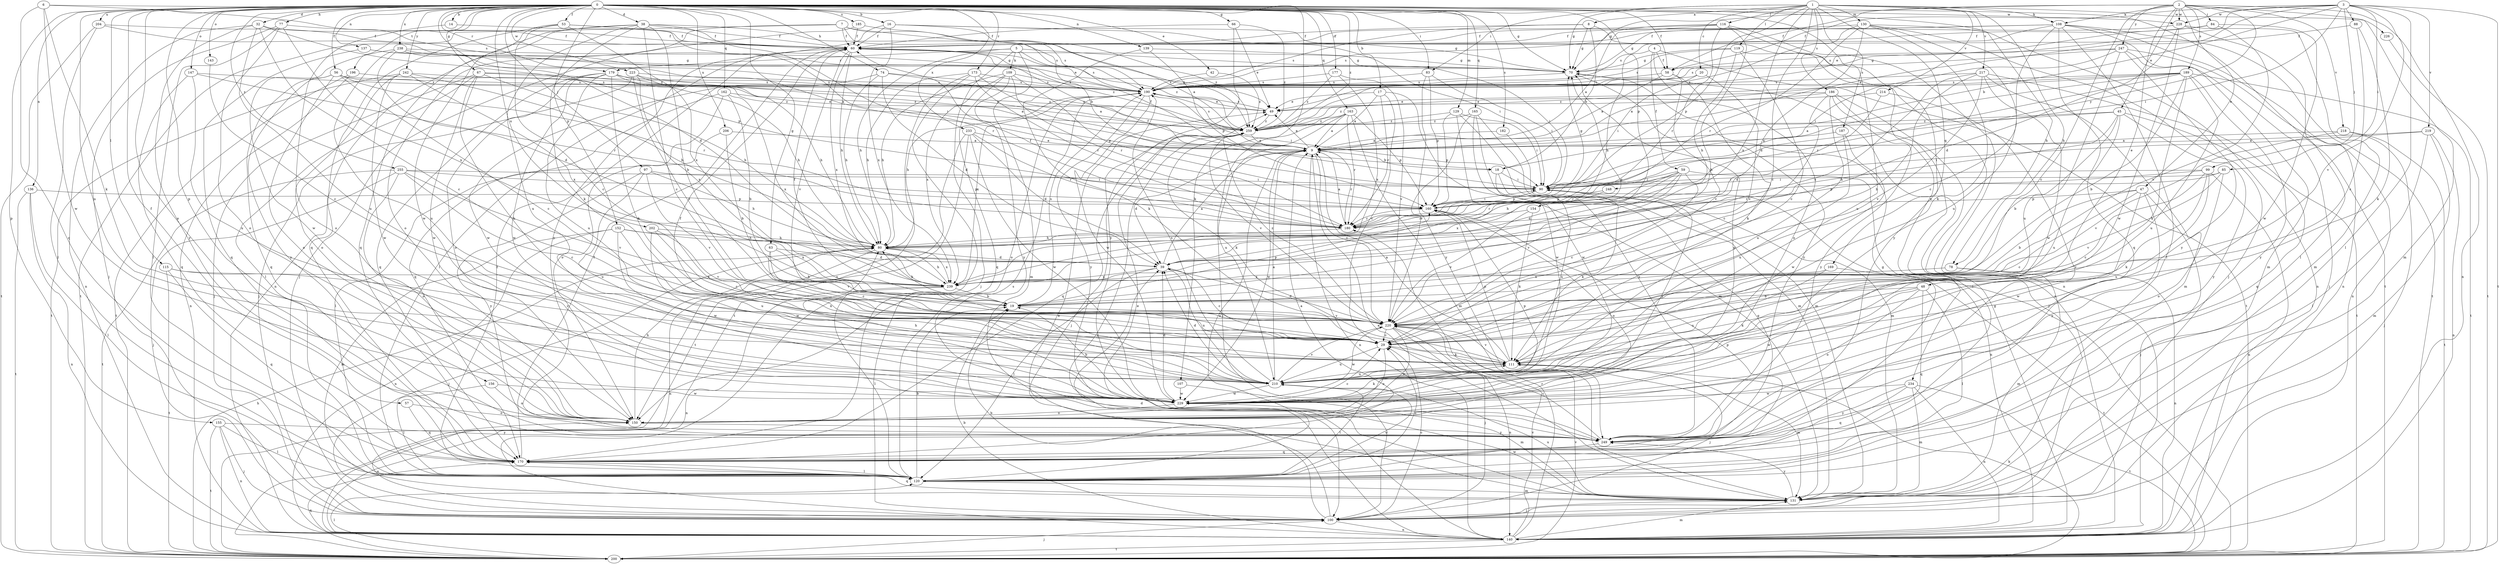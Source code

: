 strict digraph  {
0;
1;
2;
3;
4;
5;
6;
7;
8;
9;
14;
16;
17;
18;
19;
20;
29;
32;
38;
39;
42;
45;
47;
48;
49;
53;
56;
57;
58;
59;
60;
63;
66;
67;
70;
74;
77;
78;
80;
83;
84;
85;
88;
90;
97;
99;
100;
107;
108;
109;
111;
115;
116;
119;
120;
129;
130;
131;
136;
137;
139;
140;
143;
147;
150;
152;
154;
155;
156;
160;
162;
163;
165;
169;
170;
173;
177;
179;
180;
182;
185;
186;
187;
189;
190;
196;
200;
202;
204;
206;
210;
214;
217;
218;
219;
220;
223;
226;
228;
229;
233;
234;
238;
239;
242;
247;
248;
249;
255;
259;
0 -> 14  [label=b];
0 -> 16  [label=b];
0 -> 17  [label=b];
0 -> 32  [label=d];
0 -> 38  [label=d];
0 -> 39  [label=d];
0 -> 42  [label=e];
0 -> 53  [label=f];
0 -> 56  [label=f];
0 -> 57  [label=f];
0 -> 58  [label=f];
0 -> 63  [label=g];
0 -> 66  [label=g];
0 -> 67  [label=g];
0 -> 70  [label=g];
0 -> 74  [label=h];
0 -> 77  [label=h];
0 -> 78  [label=h];
0 -> 83  [label=i];
0 -> 97  [label=j];
0 -> 107  [label=k];
0 -> 115  [label=l];
0 -> 129  [label=m];
0 -> 136  [label=n];
0 -> 137  [label=n];
0 -> 139  [label=n];
0 -> 143  [label=o];
0 -> 147  [label=o];
0 -> 150  [label=o];
0 -> 152  [label=p];
0 -> 154  [label=p];
0 -> 155  [label=p];
0 -> 156  [label=p];
0 -> 162  [label=q];
0 -> 163  [label=q];
0 -> 165  [label=q];
0 -> 173  [label=r];
0 -> 177  [label=r];
0 -> 179  [label=r];
0 -> 182  [label=s];
0 -> 185  [label=s];
0 -> 196  [label=t];
0 -> 200  [label=t];
0 -> 202  [label=u];
0 -> 204  [label=u];
0 -> 206  [label=u];
0 -> 210  [label=u];
0 -> 223  [label=w];
0 -> 233  [label=x];
0 -> 234  [label=x];
0 -> 238  [label=x];
0 -> 242  [label=y];
0 -> 255  [label=z];
0 -> 259  [label=z];
1 -> 8  [label=a];
1 -> 20  [label=c];
1 -> 29  [label=c];
1 -> 70  [label=g];
1 -> 78  [label=h];
1 -> 83  [label=i];
1 -> 108  [label=k];
1 -> 116  [label=l];
1 -> 119  [label=l];
1 -> 130  [label=m];
1 -> 160  [label=p];
1 -> 169  [label=q];
1 -> 186  [label=s];
1 -> 187  [label=s];
1 -> 214  [label=v];
1 -> 217  [label=v];
1 -> 226  [label=w];
1 -> 239  [label=x];
2 -> 29  [label=c];
2 -> 45  [label=e];
2 -> 47  [label=e];
2 -> 48  [label=e];
2 -> 58  [label=f];
2 -> 70  [label=g];
2 -> 84  [label=i];
2 -> 108  [label=k];
2 -> 131  [label=m];
2 -> 140  [label=n];
2 -> 189  [label=s];
2 -> 218  [label=v];
2 -> 228  [label=w];
2 -> 247  [label=y];
2 -> 248  [label=y];
3 -> 9  [label=a];
3 -> 18  [label=b];
3 -> 49  [label=e];
3 -> 58  [label=f];
3 -> 85  [label=i];
3 -> 88  [label=i];
3 -> 90  [label=i];
3 -> 99  [label=j];
3 -> 120  [label=l];
3 -> 200  [label=t];
3 -> 219  [label=v];
3 -> 220  [label=v];
3 -> 228  [label=w];
4 -> 58  [label=f];
4 -> 59  [label=f];
4 -> 80  [label=h];
4 -> 150  [label=o];
4 -> 200  [label=t];
5 -> 80  [label=h];
5 -> 90  [label=i];
5 -> 100  [label=j];
5 -> 109  [label=k];
5 -> 131  [label=m];
5 -> 179  [label=r];
5 -> 190  [label=s];
6 -> 111  [label=k];
6 -> 170  [label=q];
6 -> 190  [label=s];
6 -> 228  [label=w];
6 -> 229  [label=w];
7 -> 18  [label=b];
7 -> 60  [label=f];
7 -> 150  [label=o];
7 -> 190  [label=s];
7 -> 200  [label=t];
7 -> 259  [label=z];
8 -> 18  [label=b];
8 -> 60  [label=f];
8 -> 70  [label=g];
8 -> 190  [label=s];
8 -> 249  [label=y];
9 -> 18  [label=b];
9 -> 39  [label=d];
9 -> 49  [label=e];
9 -> 60  [label=f];
9 -> 140  [label=n];
9 -> 180  [label=r];
9 -> 220  [label=v];
9 -> 229  [label=w];
14 -> 60  [label=f];
14 -> 150  [label=o];
16 -> 60  [label=f];
16 -> 70  [label=g];
16 -> 90  [label=i];
16 -> 239  [label=x];
16 -> 249  [label=y];
16 -> 259  [label=z];
17 -> 9  [label=a];
17 -> 29  [label=c];
17 -> 49  [label=e];
17 -> 131  [label=m];
17 -> 180  [label=r];
18 -> 90  [label=i];
18 -> 170  [label=q];
18 -> 210  [label=u];
19 -> 60  [label=f];
19 -> 80  [label=h];
19 -> 160  [label=p];
19 -> 190  [label=s];
19 -> 220  [label=v];
20 -> 90  [label=i];
20 -> 190  [label=s];
20 -> 220  [label=v];
29 -> 111  [label=k];
29 -> 150  [label=o];
29 -> 210  [label=u];
32 -> 29  [label=c];
32 -> 60  [label=f];
32 -> 140  [label=n];
32 -> 160  [label=p];
32 -> 210  [label=u];
32 -> 249  [label=y];
38 -> 19  [label=b];
38 -> 29  [label=c];
38 -> 60  [label=f];
38 -> 111  [label=k];
38 -> 140  [label=n];
38 -> 170  [label=q];
38 -> 180  [label=r];
38 -> 190  [label=s];
38 -> 210  [label=u];
39 -> 9  [label=a];
39 -> 29  [label=c];
39 -> 120  [label=l];
39 -> 210  [label=u];
39 -> 239  [label=x];
42 -> 190  [label=s];
42 -> 259  [label=z];
45 -> 9  [label=a];
45 -> 19  [label=b];
45 -> 80  [label=h];
45 -> 170  [label=q];
45 -> 210  [label=u];
45 -> 249  [label=y];
45 -> 259  [label=z];
47 -> 19  [label=b];
47 -> 29  [label=c];
47 -> 100  [label=j];
47 -> 160  [label=p];
47 -> 229  [label=w];
47 -> 249  [label=y];
48 -> 19  [label=b];
48 -> 111  [label=k];
48 -> 120  [label=l];
48 -> 150  [label=o];
48 -> 170  [label=q];
48 -> 229  [label=w];
49 -> 190  [label=s];
49 -> 259  [label=z];
53 -> 29  [label=c];
53 -> 60  [label=f];
53 -> 90  [label=i];
53 -> 170  [label=q];
53 -> 229  [label=w];
53 -> 239  [label=x];
56 -> 29  [label=c];
56 -> 150  [label=o];
56 -> 170  [label=q];
56 -> 180  [label=r];
56 -> 190  [label=s];
56 -> 249  [label=y];
56 -> 259  [label=z];
57 -> 150  [label=o];
57 -> 170  [label=q];
58 -> 9  [label=a];
58 -> 111  [label=k];
58 -> 190  [label=s];
58 -> 220  [label=v];
59 -> 29  [label=c];
59 -> 39  [label=d];
59 -> 80  [label=h];
59 -> 90  [label=i];
59 -> 140  [label=n];
59 -> 180  [label=r];
59 -> 220  [label=v];
59 -> 239  [label=x];
60 -> 70  [label=g];
60 -> 80  [label=h];
60 -> 120  [label=l];
60 -> 220  [label=v];
60 -> 239  [label=x];
60 -> 259  [label=z];
63 -> 19  [label=b];
63 -> 29  [label=c];
63 -> 39  [label=d];
63 -> 220  [label=v];
66 -> 49  [label=e];
66 -> 60  [label=f];
66 -> 249  [label=y];
66 -> 259  [label=z];
67 -> 80  [label=h];
67 -> 100  [label=j];
67 -> 111  [label=k];
67 -> 120  [label=l];
67 -> 190  [label=s];
67 -> 229  [label=w];
67 -> 259  [label=z];
70 -> 190  [label=s];
70 -> 249  [label=y];
74 -> 39  [label=d];
74 -> 80  [label=h];
74 -> 190  [label=s];
74 -> 229  [label=w];
74 -> 259  [label=z];
77 -> 60  [label=f];
77 -> 100  [label=j];
77 -> 120  [label=l];
77 -> 150  [label=o];
77 -> 239  [label=x];
78 -> 131  [label=m];
78 -> 140  [label=n];
78 -> 239  [label=x];
80 -> 39  [label=d];
80 -> 100  [label=j];
80 -> 140  [label=n];
80 -> 239  [label=x];
83 -> 90  [label=i];
83 -> 160  [label=p];
83 -> 190  [label=s];
83 -> 249  [label=y];
84 -> 60  [label=f];
84 -> 190  [label=s];
84 -> 220  [label=v];
84 -> 229  [label=w];
85 -> 90  [label=i];
85 -> 150  [label=o];
85 -> 180  [label=r];
85 -> 220  [label=v];
88 -> 29  [label=c];
88 -> 60  [label=f];
88 -> 111  [label=k];
90 -> 60  [label=f];
90 -> 70  [label=g];
90 -> 111  [label=k];
90 -> 160  [label=p];
97 -> 80  [label=h];
97 -> 90  [label=i];
97 -> 210  [label=u];
97 -> 220  [label=v];
97 -> 249  [label=y];
99 -> 29  [label=c];
99 -> 90  [label=i];
99 -> 111  [label=k];
99 -> 140  [label=n];
99 -> 160  [label=p];
99 -> 210  [label=u];
100 -> 19  [label=b];
100 -> 29  [label=c];
100 -> 49  [label=e];
100 -> 140  [label=n];
100 -> 150  [label=o];
107 -> 131  [label=m];
107 -> 229  [label=w];
108 -> 29  [label=c];
108 -> 60  [label=f];
108 -> 70  [label=g];
108 -> 120  [label=l];
108 -> 131  [label=m];
108 -> 140  [label=n];
108 -> 170  [label=q];
108 -> 190  [label=s];
108 -> 200  [label=t];
109 -> 80  [label=h];
109 -> 160  [label=p];
109 -> 170  [label=q];
109 -> 180  [label=r];
109 -> 190  [label=s];
109 -> 239  [label=x];
109 -> 249  [label=y];
111 -> 9  [label=a];
111 -> 100  [label=j];
111 -> 131  [label=m];
111 -> 160  [label=p];
111 -> 210  [label=u];
111 -> 220  [label=v];
115 -> 29  [label=c];
115 -> 170  [label=q];
115 -> 200  [label=t];
115 -> 239  [label=x];
116 -> 9  [label=a];
116 -> 19  [label=b];
116 -> 60  [label=f];
116 -> 140  [label=n];
116 -> 180  [label=r];
116 -> 190  [label=s];
116 -> 210  [label=u];
119 -> 29  [label=c];
119 -> 70  [label=g];
119 -> 80  [label=h];
119 -> 140  [label=n];
119 -> 190  [label=s];
120 -> 9  [label=a];
120 -> 19  [label=b];
120 -> 29  [label=c];
120 -> 60  [label=f];
120 -> 131  [label=m];
120 -> 160  [label=p];
120 -> 190  [label=s];
120 -> 210  [label=u];
129 -> 90  [label=i];
129 -> 131  [label=m];
129 -> 160  [label=p];
129 -> 229  [label=w];
129 -> 259  [label=z];
130 -> 39  [label=d];
130 -> 60  [label=f];
130 -> 100  [label=j];
130 -> 111  [label=k];
130 -> 140  [label=n];
130 -> 180  [label=r];
130 -> 210  [label=u];
130 -> 259  [label=z];
131 -> 9  [label=a];
131 -> 49  [label=e];
131 -> 100  [label=j];
131 -> 170  [label=q];
131 -> 210  [label=u];
131 -> 229  [label=w];
131 -> 249  [label=y];
136 -> 120  [label=l];
136 -> 140  [label=n];
136 -> 160  [label=p];
136 -> 200  [label=t];
137 -> 9  [label=a];
137 -> 70  [label=g];
137 -> 170  [label=q];
139 -> 70  [label=g];
139 -> 111  [label=k];
139 -> 160  [label=p];
140 -> 19  [label=b];
140 -> 39  [label=d];
140 -> 70  [label=g];
140 -> 131  [label=m];
140 -> 180  [label=r];
140 -> 200  [label=t];
140 -> 220  [label=v];
140 -> 259  [label=z];
143 -> 29  [label=c];
147 -> 170  [label=q];
147 -> 180  [label=r];
147 -> 190  [label=s];
147 -> 210  [label=u];
150 -> 29  [label=c];
150 -> 70  [label=g];
150 -> 80  [label=h];
150 -> 249  [label=y];
152 -> 80  [label=h];
152 -> 131  [label=m];
152 -> 140  [label=n];
152 -> 210  [label=u];
152 -> 229  [label=w];
152 -> 239  [label=x];
154 -> 111  [label=k];
154 -> 180  [label=r];
154 -> 220  [label=v];
155 -> 100  [label=j];
155 -> 120  [label=l];
155 -> 140  [label=n];
155 -> 200  [label=t];
155 -> 249  [label=y];
156 -> 120  [label=l];
156 -> 150  [label=o];
156 -> 229  [label=w];
160 -> 90  [label=i];
160 -> 150  [label=o];
160 -> 180  [label=r];
162 -> 19  [label=b];
162 -> 49  [label=e];
162 -> 150  [label=o];
162 -> 170  [label=q];
162 -> 239  [label=x];
163 -> 9  [label=a];
163 -> 100  [label=j];
163 -> 131  [label=m];
163 -> 160  [label=p];
163 -> 180  [label=r];
163 -> 210  [label=u];
163 -> 259  [label=z];
165 -> 131  [label=m];
165 -> 220  [label=v];
165 -> 229  [label=w];
165 -> 249  [label=y];
165 -> 259  [label=z];
169 -> 200  [label=t];
169 -> 210  [label=u];
169 -> 239  [label=x];
170 -> 9  [label=a];
170 -> 60  [label=f];
170 -> 70  [label=g];
170 -> 120  [label=l];
173 -> 9  [label=a];
173 -> 80  [label=h];
173 -> 140  [label=n];
173 -> 180  [label=r];
173 -> 190  [label=s];
173 -> 200  [label=t];
177 -> 190  [label=s];
177 -> 220  [label=v];
177 -> 239  [label=x];
177 -> 259  [label=z];
179 -> 80  [label=h];
179 -> 111  [label=k];
179 -> 150  [label=o];
179 -> 170  [label=q];
179 -> 190  [label=s];
179 -> 210  [label=u];
179 -> 229  [label=w];
179 -> 259  [label=z];
180 -> 9  [label=a];
180 -> 60  [label=f];
180 -> 80  [label=h];
182 -> 9  [label=a];
182 -> 131  [label=m];
185 -> 9  [label=a];
185 -> 60  [label=f];
185 -> 100  [label=j];
186 -> 29  [label=c];
186 -> 49  [label=e];
186 -> 100  [label=j];
186 -> 120  [label=l];
186 -> 210  [label=u];
186 -> 249  [label=y];
186 -> 259  [label=z];
187 -> 9  [label=a];
187 -> 210  [label=u];
187 -> 229  [label=w];
189 -> 9  [label=a];
189 -> 19  [label=b];
189 -> 90  [label=i];
189 -> 111  [label=k];
189 -> 180  [label=r];
189 -> 190  [label=s];
189 -> 200  [label=t];
189 -> 210  [label=u];
189 -> 249  [label=y];
189 -> 259  [label=z];
190 -> 49  [label=e];
190 -> 80  [label=h];
190 -> 90  [label=i];
190 -> 150  [label=o];
190 -> 229  [label=w];
190 -> 239  [label=x];
190 -> 249  [label=y];
196 -> 140  [label=n];
196 -> 190  [label=s];
196 -> 200  [label=t];
200 -> 80  [label=h];
200 -> 90  [label=i];
200 -> 100  [label=j];
200 -> 111  [label=k];
200 -> 120  [label=l];
200 -> 170  [label=q];
200 -> 220  [label=v];
202 -> 29  [label=c];
202 -> 80  [label=h];
202 -> 220  [label=v];
202 -> 229  [label=w];
204 -> 49  [label=e];
204 -> 60  [label=f];
204 -> 120  [label=l];
204 -> 200  [label=t];
206 -> 9  [label=a];
206 -> 19  [label=b];
206 -> 120  [label=l];
210 -> 9  [label=a];
210 -> 39  [label=d];
210 -> 60  [label=f];
210 -> 120  [label=l];
210 -> 190  [label=s];
210 -> 220  [label=v];
210 -> 229  [label=w];
214 -> 39  [label=d];
214 -> 49  [label=e];
214 -> 249  [label=y];
217 -> 19  [label=b];
217 -> 131  [label=m];
217 -> 190  [label=s];
217 -> 200  [label=t];
217 -> 220  [label=v];
217 -> 229  [label=w];
217 -> 239  [label=x];
218 -> 9  [label=a];
218 -> 100  [label=j];
218 -> 200  [label=t];
218 -> 220  [label=v];
219 -> 9  [label=a];
219 -> 90  [label=i];
219 -> 120  [label=l];
219 -> 131  [label=m];
219 -> 140  [label=n];
220 -> 29  [label=c];
220 -> 39  [label=d];
220 -> 100  [label=j];
220 -> 140  [label=n];
220 -> 150  [label=o];
220 -> 229  [label=w];
220 -> 259  [label=z];
223 -> 9  [label=a];
223 -> 80  [label=h];
223 -> 100  [label=j];
223 -> 190  [label=s];
223 -> 220  [label=v];
223 -> 239  [label=x];
226 -> 200  [label=t];
228 -> 39  [label=d];
228 -> 60  [label=f];
228 -> 120  [label=l];
228 -> 131  [label=m];
228 -> 229  [label=w];
229 -> 19  [label=b];
229 -> 39  [label=d];
229 -> 80  [label=h];
229 -> 90  [label=i];
229 -> 111  [label=k];
229 -> 150  [label=o];
229 -> 160  [label=p];
233 -> 9  [label=a];
233 -> 39  [label=d];
233 -> 150  [label=o];
233 -> 180  [label=r];
233 -> 200  [label=t];
233 -> 229  [label=w];
234 -> 131  [label=m];
234 -> 140  [label=n];
234 -> 170  [label=q];
234 -> 200  [label=t];
234 -> 229  [label=w];
234 -> 249  [label=y];
238 -> 9  [label=a];
238 -> 39  [label=d];
238 -> 70  [label=g];
238 -> 210  [label=u];
238 -> 229  [label=w];
238 -> 259  [label=z];
239 -> 19  [label=b];
239 -> 70  [label=g];
239 -> 80  [label=h];
239 -> 120  [label=l];
239 -> 140  [label=n];
242 -> 80  [label=h];
242 -> 150  [label=o];
242 -> 190  [label=s];
242 -> 200  [label=t];
242 -> 229  [label=w];
242 -> 239  [label=x];
247 -> 70  [label=g];
247 -> 90  [label=i];
247 -> 100  [label=j];
247 -> 140  [label=n];
247 -> 190  [label=s];
247 -> 210  [label=u];
247 -> 249  [label=y];
248 -> 160  [label=p];
248 -> 180  [label=r];
249 -> 29  [label=c];
249 -> 170  [label=q];
255 -> 29  [label=c];
255 -> 90  [label=i];
255 -> 100  [label=j];
255 -> 150  [label=o];
255 -> 160  [label=p];
255 -> 200  [label=t];
255 -> 220  [label=v];
259 -> 9  [label=a];
259 -> 100  [label=j];
259 -> 111  [label=k];
259 -> 170  [label=q];
259 -> 190  [label=s];
259 -> 220  [label=v];
}

